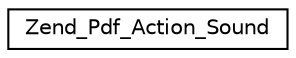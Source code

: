 digraph G
{
  edge [fontname="Helvetica",fontsize="10",labelfontname="Helvetica",labelfontsize="10"];
  node [fontname="Helvetica",fontsize="10",shape=record];
  rankdir="LR";
  Node1 [label="Zend_Pdf_Action_Sound",height=0.2,width=0.4,color="black", fillcolor="white", style="filled",URL="$class_zend___pdf___action___sound.html"];
}
